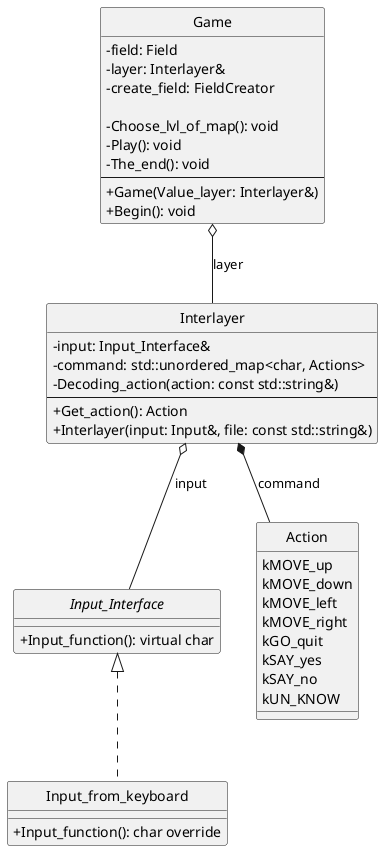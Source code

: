 @startuml UML_Garanin_lab.puml

hide circle
skinparam classAttributeIconSize 0

abstract class Input_Interface {
    + Input_function(): virtual char
}

class Input_from_keyboard {
    + Input_function(): char override
}

class Interlayer {
    - input: Input_Interface&
    - command: std::unordered_map<char, Actions>
    - Decoding_action(action: const std::string&)
    --
    + Get_action(): Action
    + Interlayer(input: Input&, file: const std::string&)
}

class Game {
    - field: Field
    - layer: Interlayer&
    - create_field: FieldCreator

    - Choose_lvl_of_map(): void
    - Play(): void
    - The_end(): void
    --
    + Game(Value_layer: Interlayer&)
    + Begin(): void
}

enum Action{
    kMOVE_up
    kMOVE_down
    kMOVE_left
    kMOVE_right
    kGO_quit
    kSAY_yes
    kSAY_no
    kUN_KNOW
}

Input_Interface <|.. Input_from_keyboard
Interlayer o-- Input_Interface : input
Interlayer *-- Action: command
Game o-- Interlayer : layer

@enduml
